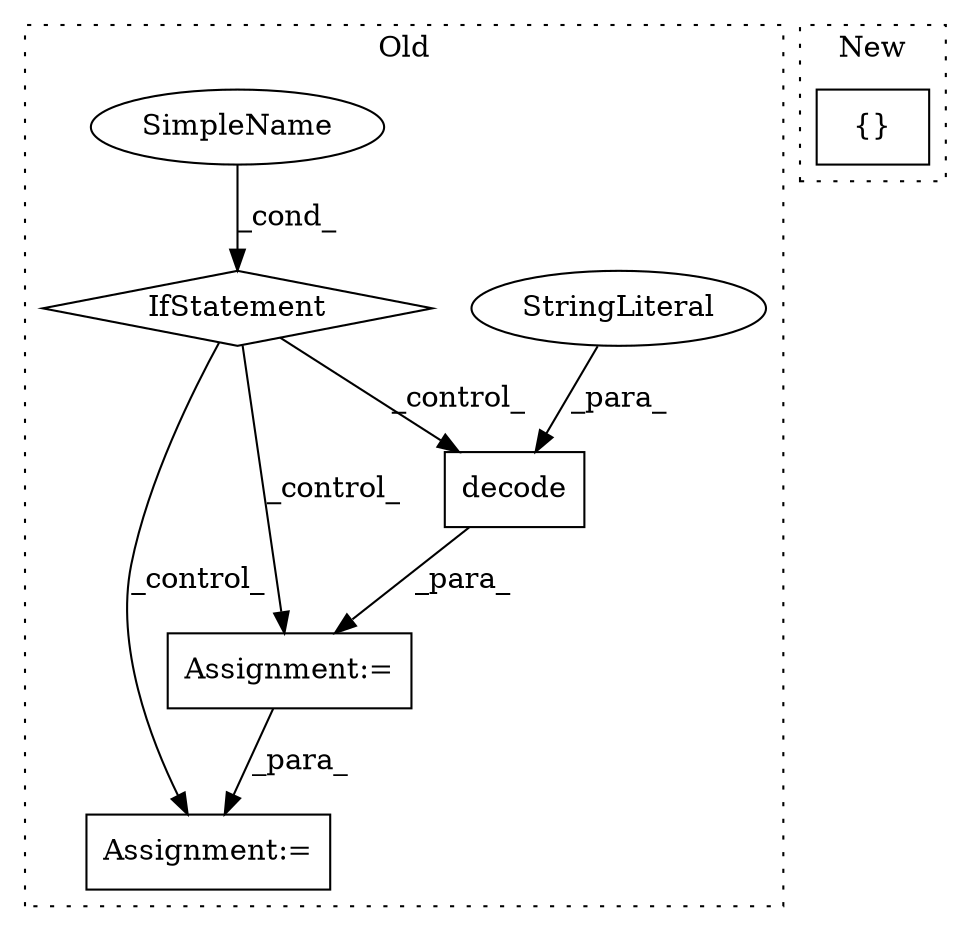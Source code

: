 digraph G {
subgraph cluster0 {
1 [label="decode" a="32" s="1272,1286" l="7,1" shape="box"];
3 [label="Assignment:=" a="7" s="1377" l="1" shape="box"];
4 [label="StringLiteral" a="45" s="1279" l="7" shape="ellipse"];
5 [label="SimpleName" a="42" s="" l="" shape="ellipse"];
6 [label="IfStatement" a="25" s="1175,1222" l="4,2" shape="diamond"];
7 [label="Assignment:=" a="7" s="1255" l="1" shape="box"];
label = "Old";
style="dotted";
}
subgraph cluster1 {
2 [label="{}" a="4" s="970,986" l="1,1" shape="box"];
label = "New";
style="dotted";
}
1 -> 7 [label="_para_"];
4 -> 1 [label="_para_"];
5 -> 6 [label="_cond_"];
6 -> 3 [label="_control_"];
6 -> 1 [label="_control_"];
6 -> 7 [label="_control_"];
7 -> 3 [label="_para_"];
}